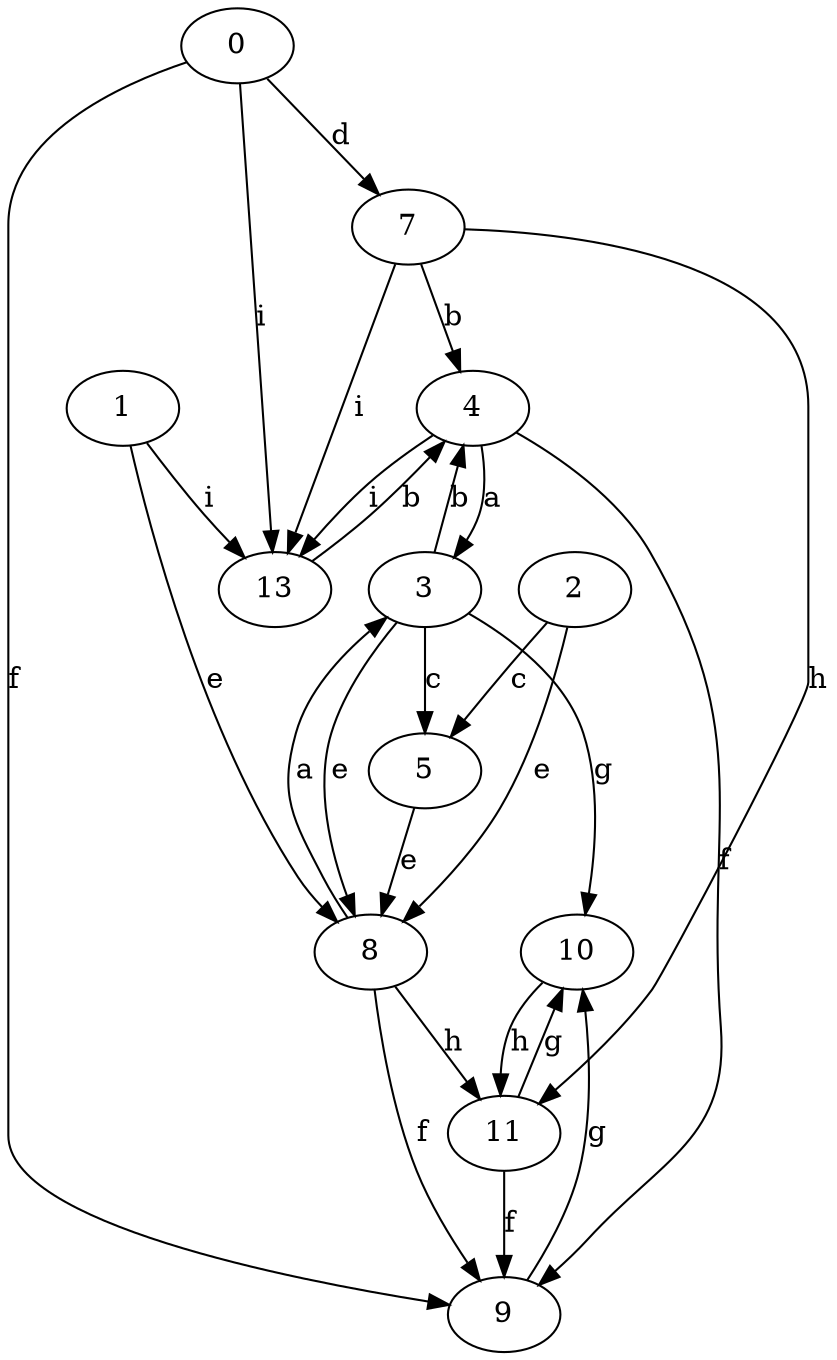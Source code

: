 strict digraph  {
0;
1;
2;
3;
4;
5;
7;
8;
9;
10;
11;
13;
0 -> 7  [label=d];
0 -> 9  [label=f];
0 -> 13  [label=i];
1 -> 8  [label=e];
1 -> 13  [label=i];
2 -> 5  [label=c];
2 -> 8  [label=e];
3 -> 4  [label=b];
3 -> 5  [label=c];
3 -> 8  [label=e];
3 -> 10  [label=g];
4 -> 3  [label=a];
4 -> 9  [label=f];
4 -> 13  [label=i];
5 -> 8  [label=e];
7 -> 4  [label=b];
7 -> 11  [label=h];
7 -> 13  [label=i];
8 -> 3  [label=a];
8 -> 9  [label=f];
8 -> 11  [label=h];
9 -> 10  [label=g];
10 -> 11  [label=h];
11 -> 9  [label=f];
11 -> 10  [label=g];
13 -> 4  [label=b];
}
